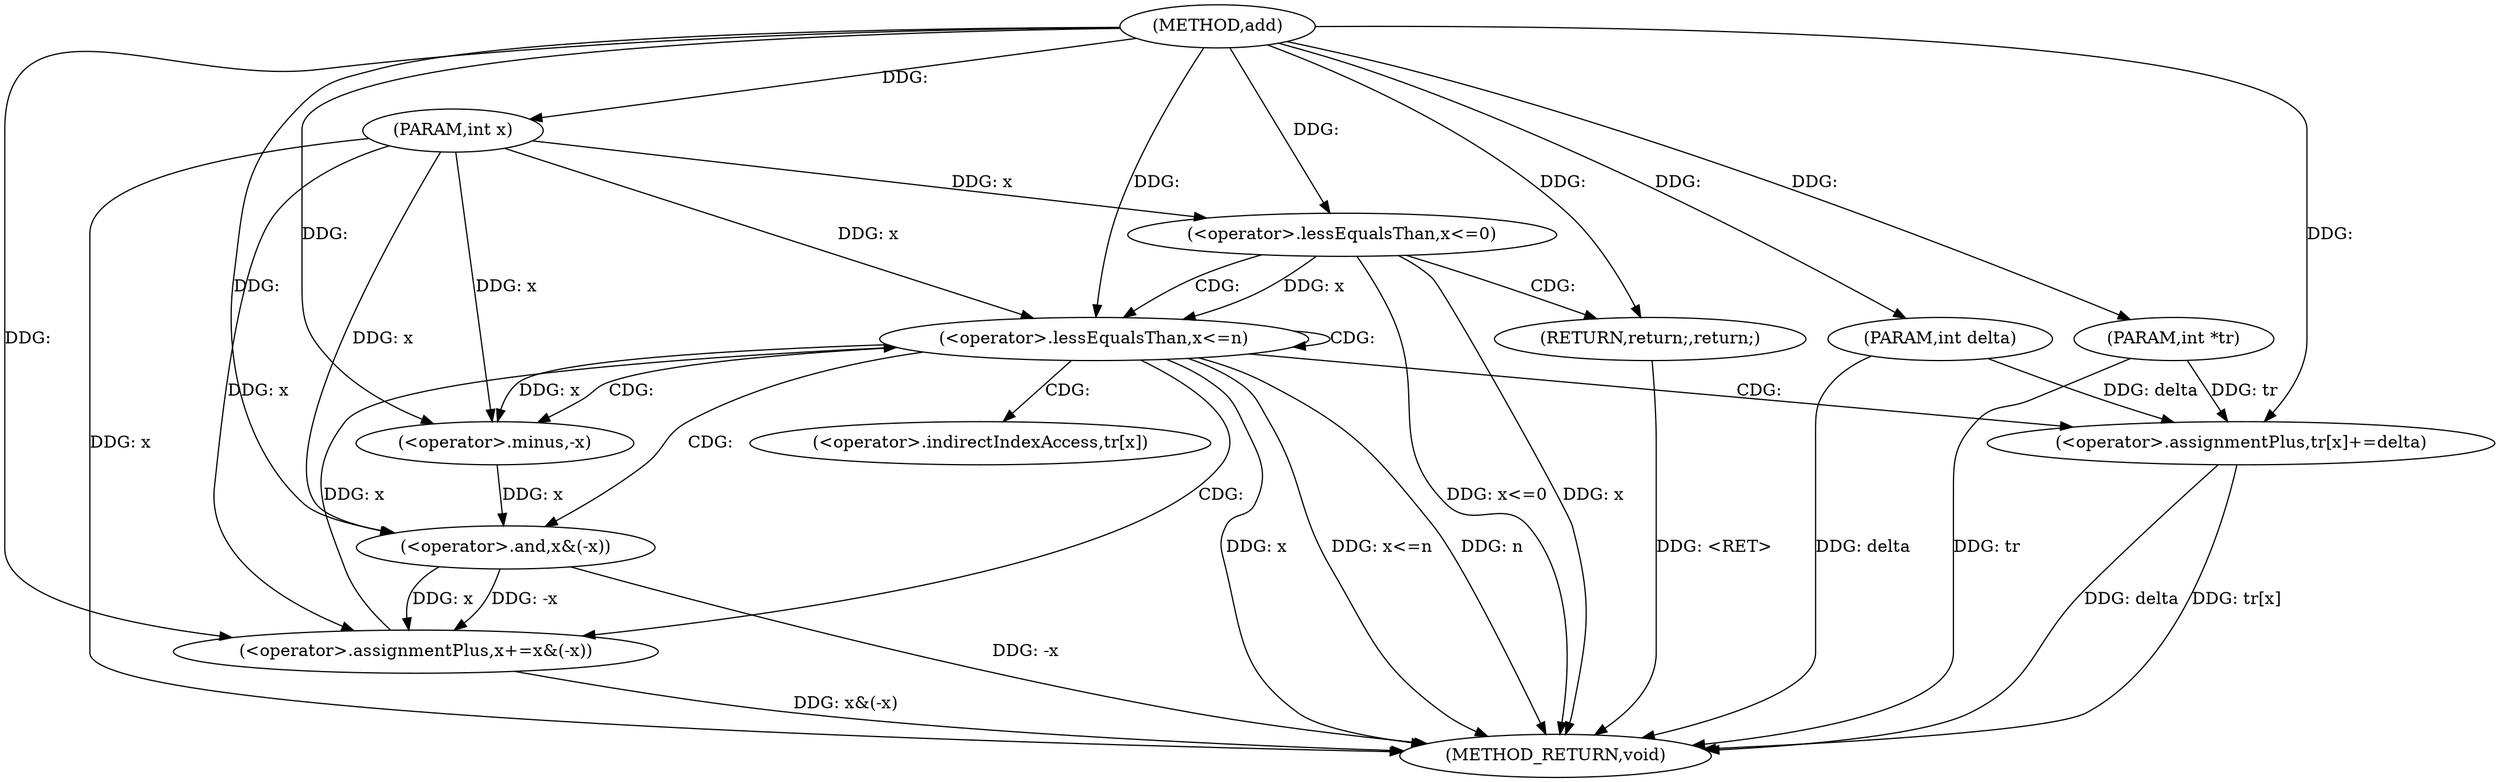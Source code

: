 digraph "add" {  
"1000445" [label = "(METHOD,add)" ]
"1000470" [label = "(METHOD_RETURN,void)" ]
"1000446" [label = "(PARAM,int x)" ]
"1000447" [label = "(PARAM,int delta)" ]
"1000448" [label = "(PARAM,int *tr)" ]
"1000451" [label = "(<operator>.lessEqualsThan,x<=0)" ]
"1000454" [label = "(RETURN,return;,return;)" ]
"1000456" [label = "(<operator>.lessEqualsThan,x<=n)" ]
"1000459" [label = "(<operator>.assignmentPlus,x+=x&(-x))" ]
"1000465" [label = "(<operator>.assignmentPlus,tr[x]+=delta)" ]
"1000461" [label = "(<operator>.and,x&(-x))" ]
"1000463" [label = "(<operator>.minus,-x)" ]
"1000466" [label = "(<operator>.indirectIndexAccess,tr[x])" ]
  "1000454" -> "1000470"  [ label = "DDG: <RET>"] 
  "1000446" -> "1000470"  [ label = "DDG: x"] 
  "1000447" -> "1000470"  [ label = "DDG: delta"] 
  "1000448" -> "1000470"  [ label = "DDG: tr"] 
  "1000451" -> "1000470"  [ label = "DDG: x"] 
  "1000451" -> "1000470"  [ label = "DDG: x<=0"] 
  "1000456" -> "1000470"  [ label = "DDG: x"] 
  "1000456" -> "1000470"  [ label = "DDG: x<=n"] 
  "1000465" -> "1000470"  [ label = "DDG: tr[x]"] 
  "1000465" -> "1000470"  [ label = "DDG: delta"] 
  "1000461" -> "1000470"  [ label = "DDG: -x"] 
  "1000459" -> "1000470"  [ label = "DDG: x&(-x)"] 
  "1000456" -> "1000470"  [ label = "DDG: n"] 
  "1000445" -> "1000446"  [ label = "DDG: "] 
  "1000445" -> "1000447"  [ label = "DDG: "] 
  "1000445" -> "1000448"  [ label = "DDG: "] 
  "1000445" -> "1000454"  [ label = "DDG: "] 
  "1000461" -> "1000459"  [ label = "DDG: -x"] 
  "1000461" -> "1000459"  [ label = "DDG: x"] 
  "1000447" -> "1000465"  [ label = "DDG: delta"] 
  "1000445" -> "1000465"  [ label = "DDG: "] 
  "1000446" -> "1000451"  [ label = "DDG: x"] 
  "1000445" -> "1000451"  [ label = "DDG: "] 
  "1000451" -> "1000456"  [ label = "DDG: x"] 
  "1000459" -> "1000456"  [ label = "DDG: x"] 
  "1000446" -> "1000456"  [ label = "DDG: x"] 
  "1000445" -> "1000456"  [ label = "DDG: "] 
  "1000446" -> "1000459"  [ label = "DDG: x"] 
  "1000445" -> "1000459"  [ label = "DDG: "] 
  "1000448" -> "1000465"  [ label = "DDG: tr"] 
  "1000463" -> "1000461"  [ label = "DDG: x"] 
  "1000446" -> "1000461"  [ label = "DDG: x"] 
  "1000445" -> "1000461"  [ label = "DDG: "] 
  "1000456" -> "1000463"  [ label = "DDG: x"] 
  "1000446" -> "1000463"  [ label = "DDG: x"] 
  "1000445" -> "1000463"  [ label = "DDG: "] 
  "1000451" -> "1000454"  [ label = "CDG: "] 
  "1000451" -> "1000456"  [ label = "CDG: "] 
  "1000456" -> "1000463"  [ label = "CDG: "] 
  "1000456" -> "1000459"  [ label = "CDG: "] 
  "1000456" -> "1000461"  [ label = "CDG: "] 
  "1000456" -> "1000465"  [ label = "CDG: "] 
  "1000456" -> "1000456"  [ label = "CDG: "] 
  "1000456" -> "1000466"  [ label = "CDG: "] 
}
